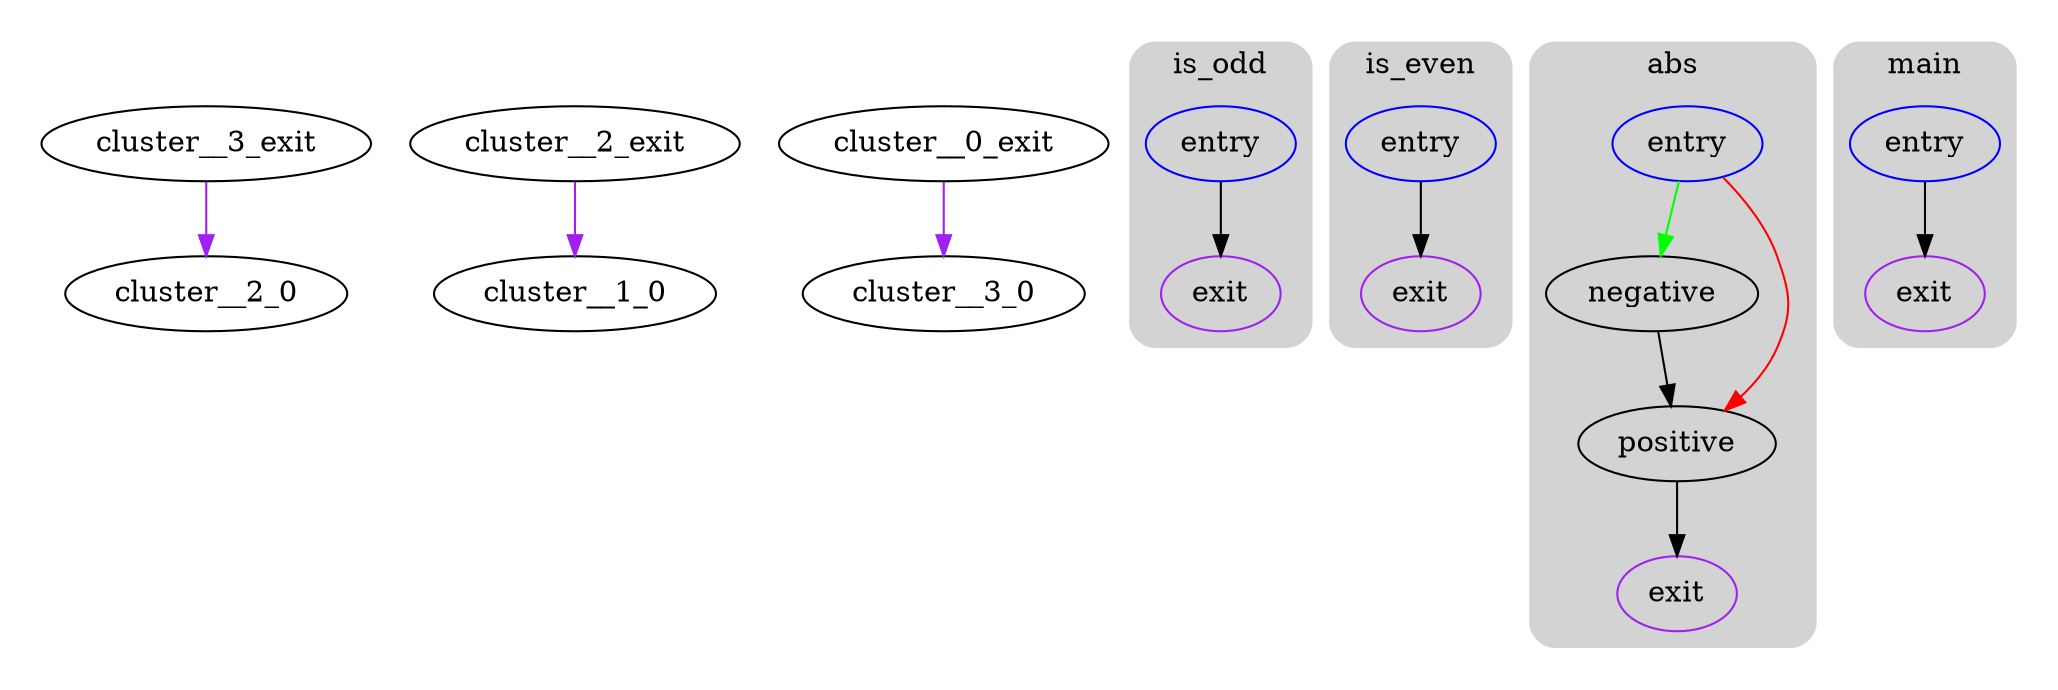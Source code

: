 strict digraph G {
  compound=true
  subgraph cluster_ {
    peripheries=0
    subgraph cluster_0 {
      label="main"
      color=darkgray
      style=rounded
      bgcolor=lightgray
      cluster_0_0[label="entry",shape=oval,color=blue,rank=source]
      cluster_0_exit[label=exit,color=purple,rank=sink]
      cluster_0_0 -> cluster_0_exit [color=black]
    }
    subgraph cluster_1 {
      label="abs"
      color=darkgray
      style=rounded
      bgcolor=lightgray
      cluster_1_0[label="entry",shape=oval,color=blue,rank=source]
      cluster_1_1[label="negative",shape=oval]
      cluster_1_2[label="positive",shape=oval]
      cluster_1_exit[label=exit,color=purple,rank=sink]
      cluster_1_0 -> cluster_1_1 [color=green]
      cluster_1_0 -> cluster_1_2 [color=red]
      cluster_1_1 -> cluster_1_2
      cluster_1_2 -> cluster_1_exit [color=black]
    }
    subgraph cluster_2 {
      label="is_even"
      color=darkgray
      style=rounded
      bgcolor=lightgray
      cluster_2_0[label="entry",shape=oval,color=blue,rank=source]
      cluster_2_exit[label=exit,color=purple,rank=sink]
      cluster_2_0 -> cluster_2_exit [color=black]
    }
    subgraph cluster_3 {
      label="is_odd"
      color=darkgray
      style=rounded
      bgcolor=lightgray
      cluster_3_0[label="entry",shape=oval,color=blue,rank=source]
      cluster_3_exit[label=exit,color=purple,rank=sink]
      cluster_3_0 -> cluster_3_exit [color=black]
    }
    cluster__0_exit -> cluster__3_0 [color=purple]
    cluster__2_exit -> cluster__1_0 [color=purple]
    cluster__3_exit -> cluster__2_0 [color=purple]
  }
}
